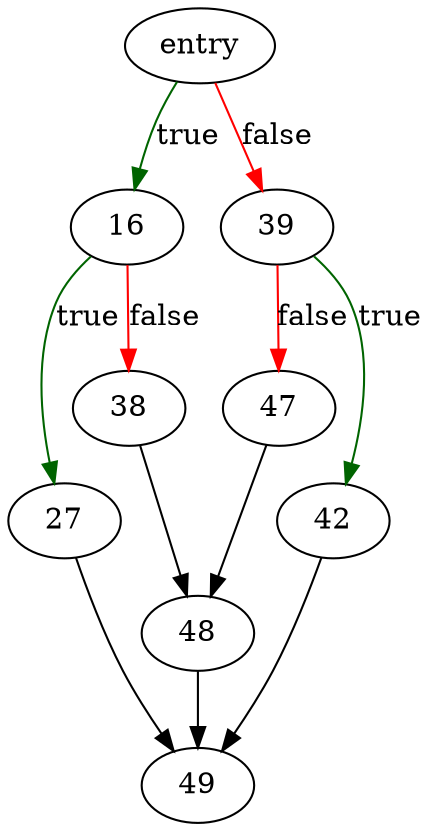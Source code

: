 digraph "sqlite3ExprCheckIN" {
	// Node definitions.
	2 [label=entry];
	16;
	27;
	38;
	39;
	42;
	47;
	48;
	49;

	// Edge definitions.
	2 -> 16 [
		color=darkgreen
		label=true
	];
	2 -> 39 [
		color=red
		label=false
	];
	16 -> 27 [
		color=darkgreen
		label=true
	];
	16 -> 38 [
		color=red
		label=false
	];
	27 -> 49;
	38 -> 48;
	39 -> 42 [
		color=darkgreen
		label=true
	];
	39 -> 47 [
		color=red
		label=false
	];
	42 -> 49;
	47 -> 48;
	48 -> 49;
}